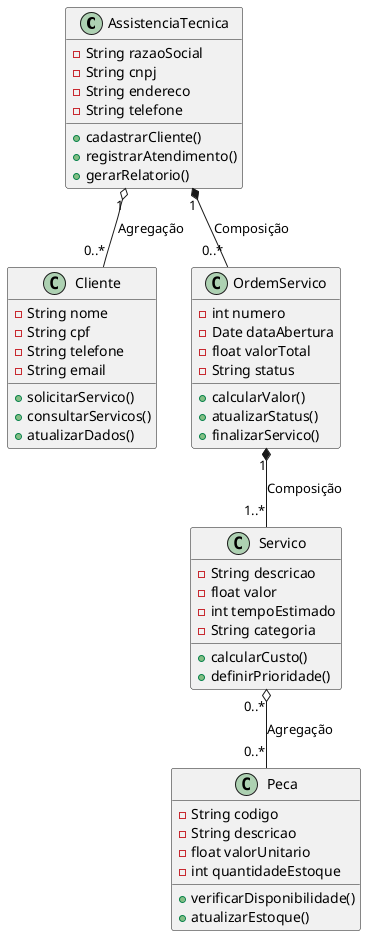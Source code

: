 @startuml
class AssistenciaTecnica {
    -String razaoSocial
    -String cnpj
    -String endereco
    -String telefone
    +cadastrarCliente()
    +registrarAtendimento()
    +gerarRelatorio()
}

class Cliente {
    -String nome
    -String cpf
    -String telefone
    -String email
    +solicitarServico()
    +consultarServicos()
    +atualizarDados()
}

class OrdemServico {
    -int numero
    -Date dataAbertura
    -float valorTotal
    -String status
    +calcularValor()
    +atualizarStatus()
    +finalizarServico()
}

class Servico {
    -String descricao
    -float valor
    -int tempoEstimado
    -String categoria
    +calcularCusto()
    +definirPrioridade()
}

class Peca {
    -String codigo
    -String descricao
    -float valorUnitario
    -int quantidadeEstoque
    +verificarDisponibilidade()
    +atualizarEstoque()
}

AssistenciaTecnica "1" o-- "0..*" Cliente : Agregação
AssistenciaTecnica "1" *-- "0..*" OrdemServico : Composição
OrdemServico "1" *-- "1..*" Servico : Composição
Servico "0..*" o-- "0..*" Peca : Agregação

@enduml